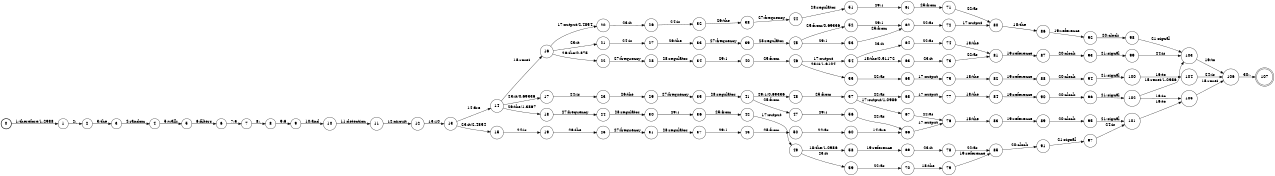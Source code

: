 digraph FST {
rankdir = LR;
size = "8.5,11";
label = "";
center = 1;
orientation = Portrait;
ranksep = "0.4";
nodesep = "0.25";
0 [label = "0", shape = circle, style = bold, fontsize = 14]
	0 -> 1 [label = "1:therefore/1.2988", fontsize = 14];
1 [label = "1", shape = circle, style = solid, fontsize = 14]
	1 -> 2 [label = "2:,", fontsize = 14];
2 [label = "2", shape = circle, style = solid, fontsize = 14]
	2 -> 3 [label = "3:the", fontsize = 14];
3 [label = "3", shape = circle, style = solid, fontsize = 14]
	3 -> 4 [label = "4:random", fontsize = 14];
4 [label = "4", shape = circle, style = solid, fontsize = 14]
	4 -> 5 [label = "5:walk", fontsize = 14];
5 [label = "5", shape = circle, style = solid, fontsize = 14]
	5 -> 6 [label = "6:filters", fontsize = 14];
6 [label = "6", shape = circle, style = solid, fontsize = 14]
	6 -> 7 [label = "7:5", fontsize = 14];
7 [label = "7", shape = circle, style = solid, fontsize = 14]
	7 -> 8 [label = "8:,", fontsize = 14];
8 [label = "8", shape = circle, style = solid, fontsize = 14]
	8 -> 9 [label = "9:6", fontsize = 14];
9 [label = "9", shape = circle, style = solid, fontsize = 14]
	9 -> 10 [label = "10:and", fontsize = 14];
10 [label = "10", shape = circle, style = solid, fontsize = 14]
	10 -> 11 [label = "11:detection", fontsize = 14];
11 [label = "11", shape = circle, style = solid, fontsize = 14]
	11 -> 12 [label = "12:circuit", fontsize = 14];
12 [label = "12", shape = circle, style = solid, fontsize = 14]
	12 -> 13 [label = "13:10", fontsize = 14];
13 [label = "13", shape = circle, style = solid, fontsize = 14]
	13 -> 14 [label = "14:are", fontsize = 14];
	13 -> 15 [label = "23:it/2.4854", fontsize = 14];
14 [label = "14", shape = circle, style = solid, fontsize = 14]
	14 -> 18 [label = "26:the/1.3867", fontsize = 14];
	14 -> 16 [label = "15:reset", fontsize = 14];
	14 -> 17 [label = "23:it/0.69336", fontsize = 14];
15 [label = "15", shape = circle, style = solid, fontsize = 14]
	15 -> 19 [label = "24:is", fontsize = 14];
16 [label = "16", shape = circle, style = solid, fontsize = 14]
	16 -> 22 [label = "26:the/0.875", fontsize = 14];
	16 -> 20 [label = "17:output/2.4854", fontsize = 14];
	16 -> 21 [label = "23:it", fontsize = 14];
17 [label = "17", shape = circle, style = solid, fontsize = 14]
	17 -> 23 [label = "24:is", fontsize = 14];
18 [label = "18", shape = circle, style = solid, fontsize = 14]
	18 -> 24 [label = "27:frequency", fontsize = 14];
19 [label = "19", shape = circle, style = solid, fontsize = 14]
	19 -> 25 [label = "26:the", fontsize = 14];
20 [label = "20", shape = circle, style = solid, fontsize = 14]
	20 -> 26 [label = "23:it", fontsize = 14];
21 [label = "21", shape = circle, style = solid, fontsize = 14]
	21 -> 27 [label = "24:is", fontsize = 14];
22 [label = "22", shape = circle, style = solid, fontsize = 14]
	22 -> 28 [label = "27:frequency", fontsize = 14];
23 [label = "23", shape = circle, style = solid, fontsize = 14]
	23 -> 29 [label = "26:the", fontsize = 14];
24 [label = "24", shape = circle, style = solid, fontsize = 14]
	24 -> 30 [label = "28:regulator", fontsize = 14];
25 [label = "25", shape = circle, style = solid, fontsize = 14]
	25 -> 31 [label = "27:frequency", fontsize = 14];
26 [label = "26", shape = circle, style = solid, fontsize = 14]
	26 -> 32 [label = "24:is", fontsize = 14];
27 [label = "27", shape = circle, style = solid, fontsize = 14]
	27 -> 33 [label = "26:the", fontsize = 14];
28 [label = "28", shape = circle, style = solid, fontsize = 14]
	28 -> 34 [label = "28:regulator", fontsize = 14];
29 [label = "29", shape = circle, style = solid, fontsize = 14]
	29 -> 35 [label = "27:frequency", fontsize = 14];
30 [label = "30", shape = circle, style = solid, fontsize = 14]
	30 -> 36 [label = "29:1", fontsize = 14];
31 [label = "31", shape = circle, style = solid, fontsize = 14]
	31 -> 37 [label = "28:regulator", fontsize = 14];
32 [label = "32", shape = circle, style = solid, fontsize = 14]
	32 -> 38 [label = "26:the", fontsize = 14];
33 [label = "33", shape = circle, style = solid, fontsize = 14]
	33 -> 39 [label = "27:frequency", fontsize = 14];
34 [label = "34", shape = circle, style = solid, fontsize = 14]
	34 -> 40 [label = "29:1", fontsize = 14];
35 [label = "35", shape = circle, style = solid, fontsize = 14]
	35 -> 41 [label = "28:regulator", fontsize = 14];
36 [label = "36", shape = circle, style = solid, fontsize = 14]
	36 -> 42 [label = "25:from", fontsize = 14];
37 [label = "37", shape = circle, style = solid, fontsize = 14]
	37 -> 43 [label = "29:1", fontsize = 14];
38 [label = "38", shape = circle, style = solid, fontsize = 14]
	38 -> 44 [label = "27:frequency", fontsize = 14];
39 [label = "39", shape = circle, style = solid, fontsize = 14]
	39 -> 45 [label = "28:regulator", fontsize = 14];
40 [label = "40", shape = circle, style = solid, fontsize = 14]
	40 -> 46 [label = "25:from", fontsize = 14];
41 [label = "41", shape = circle, style = solid, fontsize = 14]
	41 -> 47 [label = "25:from", fontsize = 14];
	41 -> 48 [label = "29:1/0.69336", fontsize = 14];
42 [label = "42", shape = circle, style = solid, fontsize = 14]
	42 -> 49 [label = "17:output", fontsize = 14];
43 [label = "43", shape = circle, style = solid, fontsize = 14]
	43 -> 50 [label = "25:from", fontsize = 14];
44 [label = "44", shape = circle, style = solid, fontsize = 14]
	44 -> 51 [label = "28:regulator", fontsize = 14];
45 [label = "45", shape = circle, style = solid, fontsize = 14]
	45 -> 52 [label = "25:from/0.69336", fontsize = 14];
	45 -> 53 [label = "29:1", fontsize = 14];
46 [label = "46", shape = circle, style = solid, fontsize = 14]
	46 -> 54 [label = "17:output", fontsize = 14];
	46 -> 55 [label = "23:it/1.6104", fontsize = 14];
47 [label = "47", shape = circle, style = solid, fontsize = 14]
	47 -> 56 [label = "29:1", fontsize = 14];
48 [label = "48", shape = circle, style = solid, fontsize = 14]
	48 -> 57 [label = "25:from", fontsize = 14];
49 [label = "49", shape = circle, style = solid, fontsize = 14]
	49 -> 58 [label = "18:the/1.0986", fontsize = 14];
	49 -> 59 [label = "23:it", fontsize = 14];
50 [label = "50", shape = circle, style = solid, fontsize = 14]
	50 -> 60 [label = "22:as", fontsize = 14];
51 [label = "51", shape = circle, style = solid, fontsize = 14]
	51 -> 61 [label = "29:1", fontsize = 14];
52 [label = "52", shape = circle, style = solid, fontsize = 14]
	52 -> 62 [label = "29:1", fontsize = 14];
53 [label = "53", shape = circle, style = solid, fontsize = 14]
	53 -> 62 [label = "25:from", fontsize = 14];
54 [label = "54", shape = circle, style = solid, fontsize = 14]
	54 -> 63 [label = "18:the/0.51172", fontsize = 14];
	54 -> 64 [label = "23:it", fontsize = 14];
55 [label = "55", shape = circle, style = solid, fontsize = 14]
	55 -> 65 [label = "22:as", fontsize = 14];
56 [label = "56", shape = circle, style = solid, fontsize = 14]
	56 -> 66 [label = "22:as", fontsize = 14];
57 [label = "57", shape = circle, style = solid, fontsize = 14]
	57 -> 67 [label = "17:output/1.0986", fontsize = 14];
	57 -> 68 [label = "22:as", fontsize = 14];
58 [label = "58", shape = circle, style = solid, fontsize = 14]
	58 -> 69 [label = "19:reference", fontsize = 14];
59 [label = "59", shape = circle, style = solid, fontsize = 14]
	59 -> 70 [label = "22:as", fontsize = 14];
60 [label = "60", shape = circle, style = solid, fontsize = 14]
	60 -> 66 [label = "14:are", fontsize = 14];
61 [label = "61", shape = circle, style = solid, fontsize = 14]
	61 -> 71 [label = "25:from", fontsize = 14];
62 [label = "62", shape = circle, style = solid, fontsize = 14]
	62 -> 72 [label = "22:as", fontsize = 14];
63 [label = "63", shape = circle, style = solid, fontsize = 14]
	63 -> 73 [label = "23:it", fontsize = 14];
64 [label = "64", shape = circle, style = solid, fontsize = 14]
	64 -> 74 [label = "22:as", fontsize = 14];
65 [label = "65", shape = circle, style = solid, fontsize = 14]
	65 -> 75 [label = "17:output", fontsize = 14];
66 [label = "66", shape = circle, style = solid, fontsize = 14]
	66 -> 76 [label = "17:output", fontsize = 14];
67 [label = "67", shape = circle, style = solid, fontsize = 14]
	67 -> 76 [label = "22:as", fontsize = 14];
68 [label = "68", shape = circle, style = solid, fontsize = 14]
	68 -> 77 [label = "17:output", fontsize = 14];
69 [label = "69", shape = circle, style = solid, fontsize = 14]
	69 -> 78 [label = "23:it", fontsize = 14];
70 [label = "70", shape = circle, style = solid, fontsize = 14]
	70 -> 79 [label = "18:the", fontsize = 14];
71 [label = "71", shape = circle, style = solid, fontsize = 14]
	71 -> 80 [label = "22:as", fontsize = 14];
72 [label = "72", shape = circle, style = solid, fontsize = 14]
	72 -> 80 [label = "17:output", fontsize = 14];
73 [label = "73", shape = circle, style = solid, fontsize = 14]
	73 -> 81 [label = "22:as", fontsize = 14];
74 [label = "74", shape = circle, style = solid, fontsize = 14]
	74 -> 81 [label = "18:the", fontsize = 14];
75 [label = "75", shape = circle, style = solid, fontsize = 14]
	75 -> 82 [label = "18:the", fontsize = 14];
76 [label = "76", shape = circle, style = solid, fontsize = 14]
	76 -> 83 [label = "18:the", fontsize = 14];
77 [label = "77", shape = circle, style = solid, fontsize = 14]
	77 -> 84 [label = "18:the", fontsize = 14];
78 [label = "78", shape = circle, style = solid, fontsize = 14]
	78 -> 85 [label = "22:as", fontsize = 14];
79 [label = "79", shape = circle, style = solid, fontsize = 14]
	79 -> 85 [label = "19:reference", fontsize = 14];
80 [label = "80", shape = circle, style = solid, fontsize = 14]
	80 -> 86 [label = "18:the", fontsize = 14];
81 [label = "81", shape = circle, style = solid, fontsize = 14]
	81 -> 87 [label = "19:reference", fontsize = 14];
82 [label = "82", shape = circle, style = solid, fontsize = 14]
	82 -> 88 [label = "19:reference", fontsize = 14];
83 [label = "83", shape = circle, style = solid, fontsize = 14]
	83 -> 89 [label = "19:reference", fontsize = 14];
84 [label = "84", shape = circle, style = solid, fontsize = 14]
	84 -> 90 [label = "19:reference", fontsize = 14];
85 [label = "85", shape = circle, style = solid, fontsize = 14]
	85 -> 91 [label = "20:clock", fontsize = 14];
86 [label = "86", shape = circle, style = solid, fontsize = 14]
	86 -> 92 [label = "19:reference", fontsize = 14];
87 [label = "87", shape = circle, style = solid, fontsize = 14]
	87 -> 93 [label = "20:clock", fontsize = 14];
88 [label = "88", shape = circle, style = solid, fontsize = 14]
	88 -> 94 [label = "20:clock", fontsize = 14];
89 [label = "89", shape = circle, style = solid, fontsize = 14]
	89 -> 95 [label = "20:clock", fontsize = 14];
90 [label = "90", shape = circle, style = solid, fontsize = 14]
	90 -> 96 [label = "20:clock", fontsize = 14];
91 [label = "91", shape = circle, style = solid, fontsize = 14]
	91 -> 97 [label = "21:signal", fontsize = 14];
92 [label = "92", shape = circle, style = solid, fontsize = 14]
	92 -> 98 [label = "20:clock", fontsize = 14];
93 [label = "93", shape = circle, style = solid, fontsize = 14]
	93 -> 99 [label = "21:signal", fontsize = 14];
94 [label = "94", shape = circle, style = solid, fontsize = 14]
	94 -> 100 [label = "21:signal", fontsize = 14];
95 [label = "95", shape = circle, style = solid, fontsize = 14]
	95 -> 101 [label = "21:signal", fontsize = 14];
96 [label = "96", shape = circle, style = solid, fontsize = 14]
	96 -> 102 [label = "21:signal", fontsize = 14];
97 [label = "97", shape = circle, style = solid, fontsize = 14]
	97 -> 101 [label = "24:is", fontsize = 14];
98 [label = "98", shape = circle, style = solid, fontsize = 14]
	98 -> 103 [label = "21:signal", fontsize = 14];
99 [label = "99", shape = circle, style = solid, fontsize = 14]
	99 -> 103 [label = "24:is", fontsize = 14];
100 [label = "100", shape = circle, style = solid, fontsize = 14]
	100 -> 104 [label = "16:to", fontsize = 14];
101 [label = "101", shape = circle, style = solid, fontsize = 14]
	101 -> 105 [label = "16:to", fontsize = 14];
102 [label = "102", shape = circle, style = solid, fontsize = 14]
	102 -> 103 [label = "15:reset/1.0986", fontsize = 14];
	102 -> 105 [label = "16:to", fontsize = 14];
103 [label = "103", shape = circle, style = solid, fontsize = 14]
	103 -> 106 [label = "16:to", fontsize = 14];
104 [label = "104", shape = circle, style = solid, fontsize = 14]
	104 -> 106 [label = "24:is", fontsize = 14];
105 [label = "105", shape = circle, style = solid, fontsize = 14]
	105 -> 106 [label = "15:reset", fontsize = 14];
106 [label = "106", shape = circle, style = solid, fontsize = 14]
	106 -> 107 [label = "30:.", fontsize = 14];
107 [label = "107", shape = doublecircle, style = solid, fontsize = 14]
}
